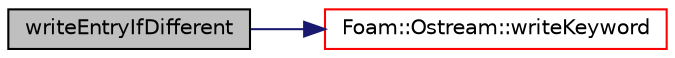 digraph "writeEntryIfDifferent"
{
  bgcolor="transparent";
  edge [fontname="Helvetica",fontsize="10",labelfontname="Helvetica",labelfontsize="10"];
  node [fontname="Helvetica",fontsize="10",shape=record];
  rankdir="LR";
  Node3006 [label="writeEntryIfDifferent",height=0.2,width=0.4,color="black", fillcolor="grey75", style="filled", fontcolor="black"];
  Node3006 -> Node3007 [color="midnightblue",fontsize="10",style="solid",fontname="Helvetica"];
  Node3007 [label="Foam::Ostream::writeKeyword",height=0.2,width=0.4,color="red",URL="$a27345.html#a3c58b2bb9174ea3c4a5fa58095d1290e",tooltip="Write the keyword followed by an appropriate indentation. "];
}
